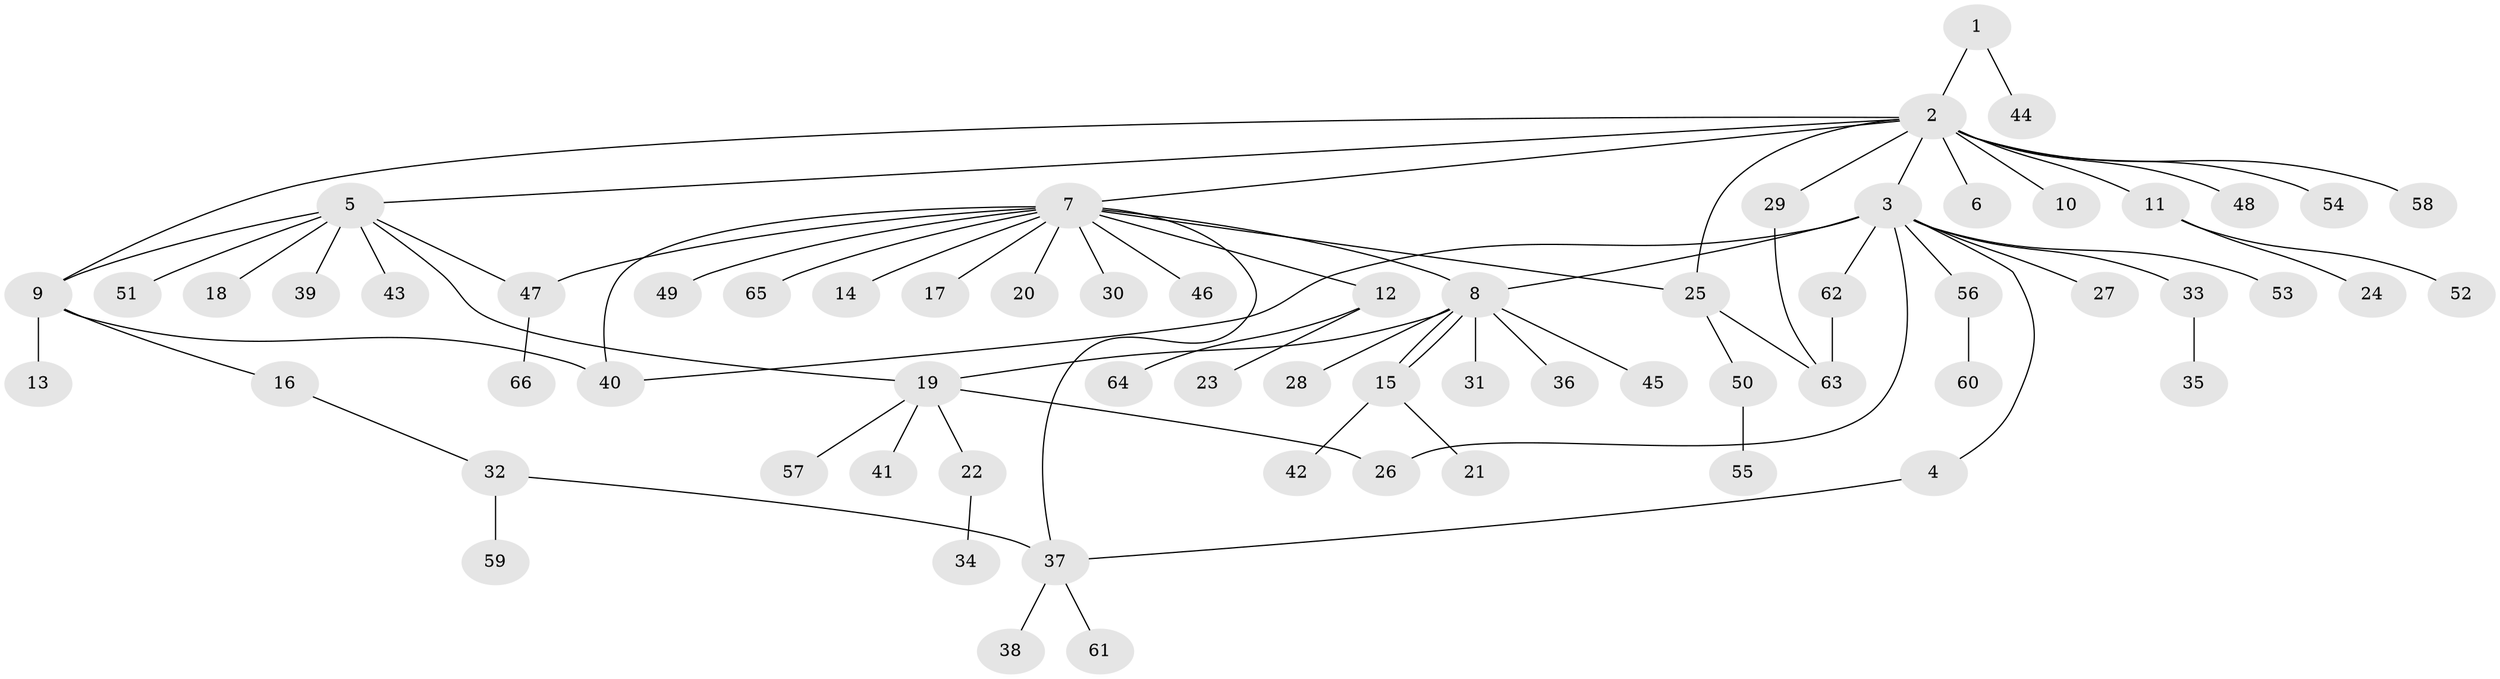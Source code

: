 // coarse degree distribution, {1: 0.68, 12: 0.02, 10: 0.02, 7: 0.02, 13: 0.02, 9: 0.02, 6: 0.06, 2: 0.12, 4: 0.02, 3: 0.02}
// Generated by graph-tools (version 1.1) at 2025/51/02/27/25 19:51:59]
// undirected, 66 vertices, 78 edges
graph export_dot {
graph [start="1"]
  node [color=gray90,style=filled];
  1;
  2;
  3;
  4;
  5;
  6;
  7;
  8;
  9;
  10;
  11;
  12;
  13;
  14;
  15;
  16;
  17;
  18;
  19;
  20;
  21;
  22;
  23;
  24;
  25;
  26;
  27;
  28;
  29;
  30;
  31;
  32;
  33;
  34;
  35;
  36;
  37;
  38;
  39;
  40;
  41;
  42;
  43;
  44;
  45;
  46;
  47;
  48;
  49;
  50;
  51;
  52;
  53;
  54;
  55;
  56;
  57;
  58;
  59;
  60;
  61;
  62;
  63;
  64;
  65;
  66;
  1 -- 2;
  1 -- 44;
  2 -- 3;
  2 -- 5;
  2 -- 6;
  2 -- 7;
  2 -- 9;
  2 -- 10;
  2 -- 11;
  2 -- 25;
  2 -- 29;
  2 -- 48;
  2 -- 54;
  2 -- 58;
  3 -- 4;
  3 -- 8;
  3 -- 26;
  3 -- 27;
  3 -- 33;
  3 -- 40;
  3 -- 53;
  3 -- 56;
  3 -- 62;
  4 -- 37;
  5 -- 9;
  5 -- 18;
  5 -- 19;
  5 -- 39;
  5 -- 43;
  5 -- 47;
  5 -- 51;
  7 -- 8;
  7 -- 12;
  7 -- 14;
  7 -- 17;
  7 -- 20;
  7 -- 25;
  7 -- 30;
  7 -- 37;
  7 -- 40;
  7 -- 46;
  7 -- 47;
  7 -- 49;
  7 -- 65;
  8 -- 15;
  8 -- 15;
  8 -- 19;
  8 -- 28;
  8 -- 31;
  8 -- 36;
  8 -- 45;
  9 -- 13;
  9 -- 16;
  9 -- 40;
  11 -- 24;
  11 -- 52;
  12 -- 23;
  12 -- 64;
  15 -- 21;
  15 -- 42;
  16 -- 32;
  19 -- 22;
  19 -- 26;
  19 -- 41;
  19 -- 57;
  22 -- 34;
  25 -- 50;
  25 -- 63;
  29 -- 63;
  32 -- 37;
  32 -- 59;
  33 -- 35;
  37 -- 38;
  37 -- 61;
  47 -- 66;
  50 -- 55;
  56 -- 60;
  62 -- 63;
}
